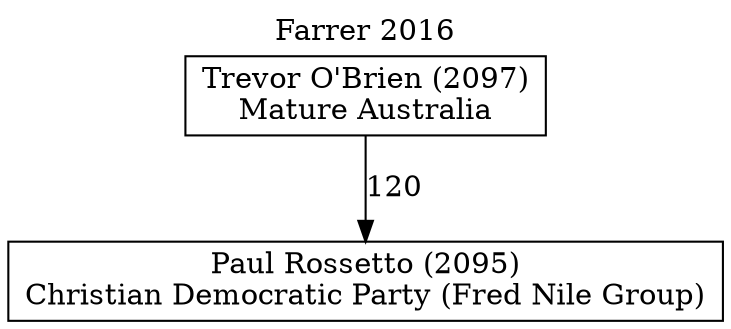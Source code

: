 // House preference flow
digraph "Paul Rossetto (2095)_Farrer_2016" {
	graph [label="Farrer 2016" labelloc=t mclimit=2]
	node [shape=box]
	"Paul Rossetto (2095)" [label="Paul Rossetto (2095)
Christian Democratic Party (Fred Nile Group)"]
	"Trevor O'Brien (2097)" [label="Trevor O'Brien (2097)
Mature Australia"]
	"Trevor O'Brien (2097)" -> "Paul Rossetto (2095)" [label=120]
}
